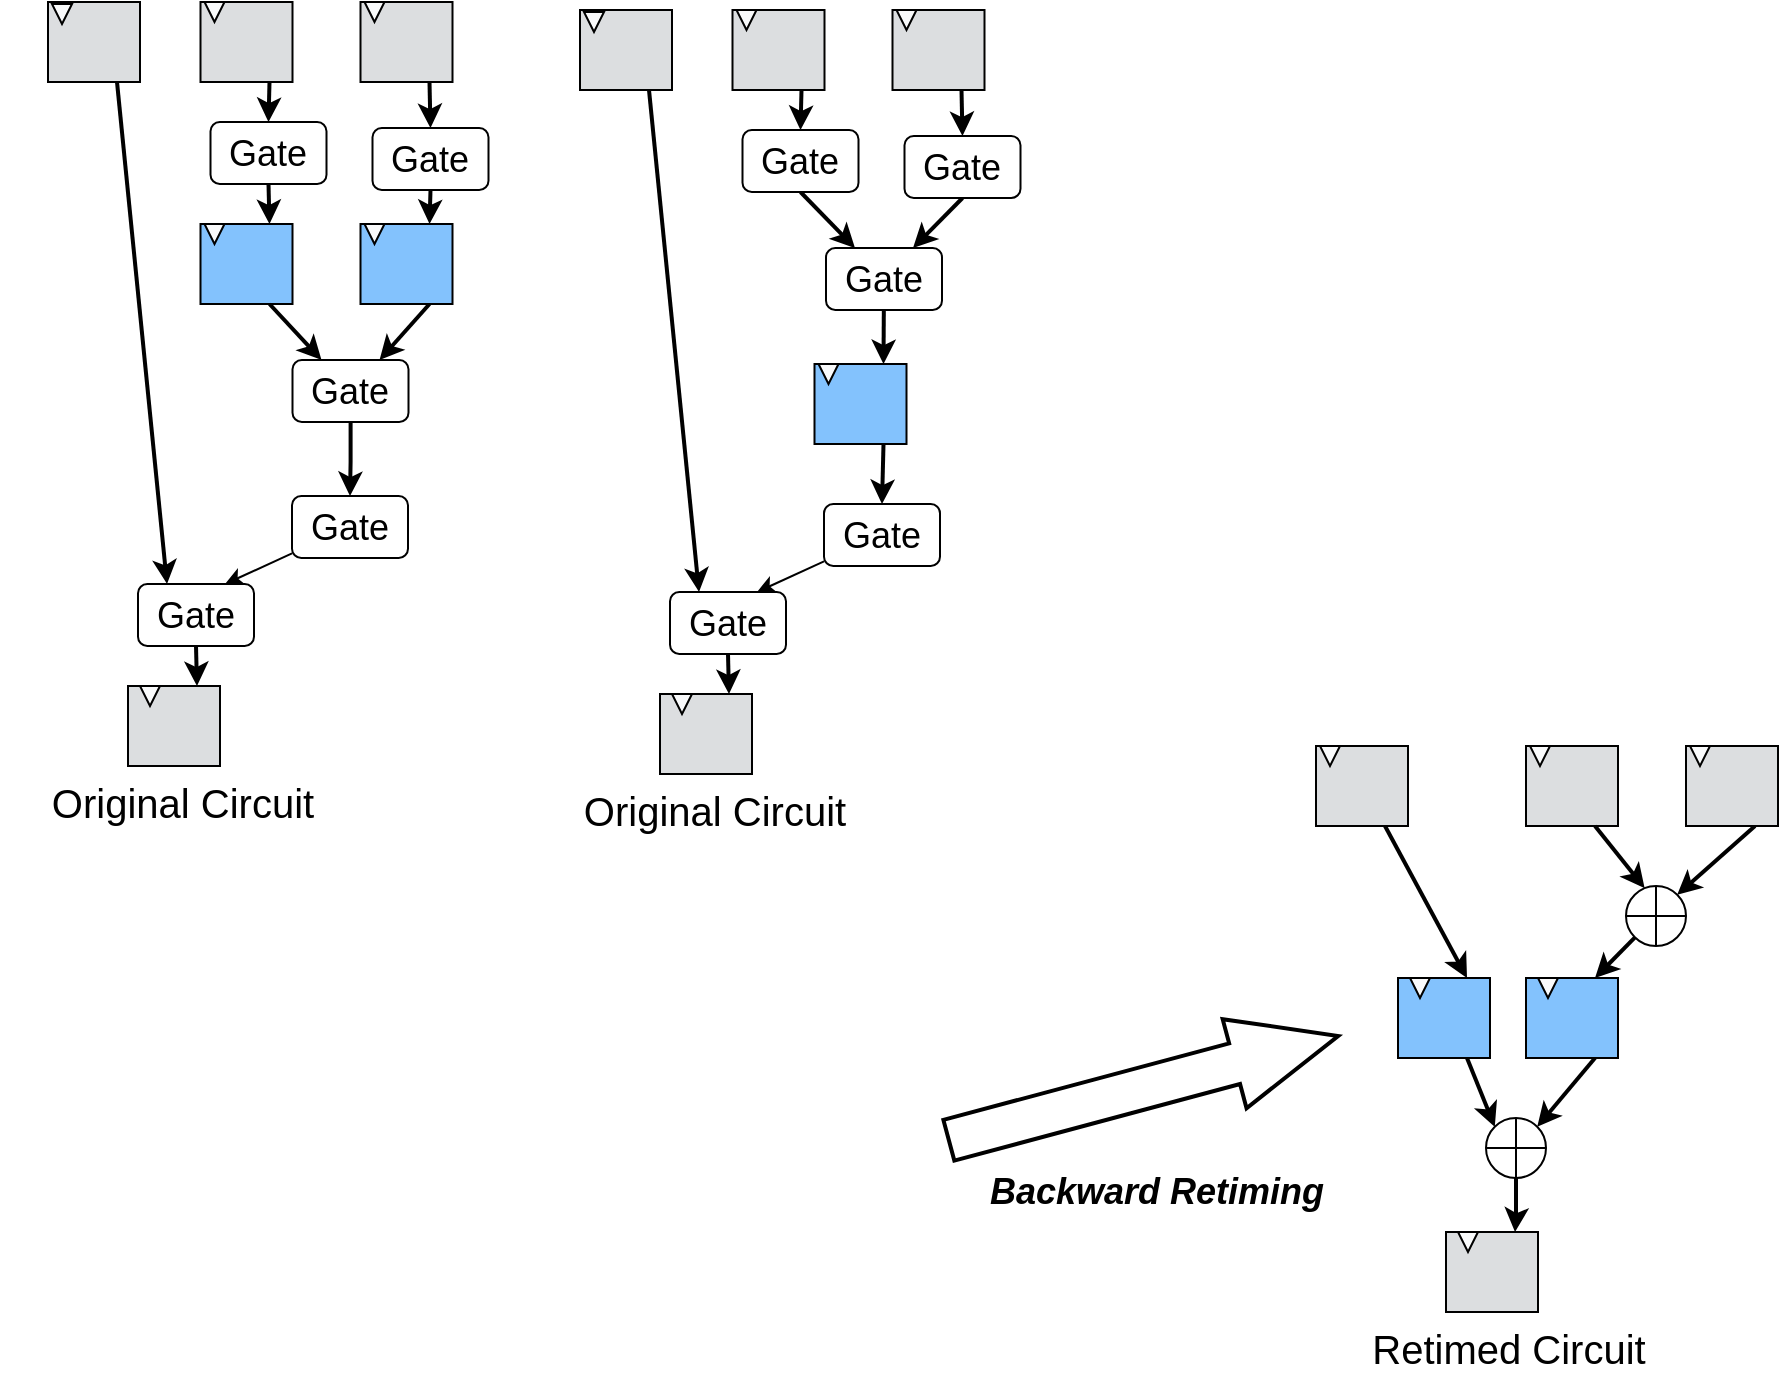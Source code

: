 <mxfile version="28.1.2">
  <diagram name="第 1 页" id="etHUp1x-Wb2BwibgCC2L">
    <mxGraphModel dx="1044" dy="1034" grid="1" gridSize="10" guides="1" tooltips="1" connect="1" arrows="1" fold="1" page="1" pageScale="1" pageWidth="600" pageHeight="350" math="0" shadow="0">
      <root>
        <mxCell id="0" />
        <mxCell id="1" parent="0" />
        <mxCell id="F3seQY0APc_oTYDWwXX8-1" value="" style="shape=singleArrow;whiteSpace=wrap;html=1;arrowWidth=0.457;arrowSize=0.266;rotation=-15;strokeWidth=2;" vertex="1" parent="1">
          <mxGeometry x="485" y="471" width="201.51" height="46.12" as="geometry" />
        </mxCell>
        <mxCell id="F3seQY0APc_oTYDWwXX8-2" style="rounded=0;orthogonalLoop=1;jettySize=auto;html=1;exitX=1;exitY=0.25;exitDx=0;exitDy=0;entryX=0.75;entryY=0;entryDx=0;entryDy=0;strokeWidth=2;" edge="1" parent="1" source="F3seQY0APc_oTYDWwXX8-3" target="F3seQY0APc_oTYDWwXX8-72">
          <mxGeometry relative="1" as="geometry">
            <mxPoint x="189.857" y="136.393" as="targetPoint" />
          </mxGeometry>
        </mxCell>
        <mxCell id="F3seQY0APc_oTYDWwXX8-3" value="" style="rounded=0;whiteSpace=wrap;html=1;fillColor=light-dark(#83c2fd, #121212);container=0;rotation=90;" vertex="1" parent="1">
          <mxGeometry x="197.25" y="59" width="40" height="46" as="geometry" />
        </mxCell>
        <mxCell id="F3seQY0APc_oTYDWwXX8-4" value="" style="triangle;whiteSpace=wrap;html=1;strokeWidth=1;fillColor=light-dark(#f9fafb, #1d293b);strokeColor=#000000;fontFamily=Times New Roman;container=0;rotation=90;" vertex="1" parent="1">
          <mxGeometry x="196.25" y="62" width="10" height="10" as="geometry" />
        </mxCell>
        <mxCell id="F3seQY0APc_oTYDWwXX8-5" value="" style="rounded=0;whiteSpace=wrap;html=1;fillColor=light-dark(#83c2fd, #121212);container=0;rotation=90;" vertex="1" parent="1">
          <mxGeometry x="117.25" y="59" width="40" height="46" as="geometry" />
        </mxCell>
        <mxCell id="F3seQY0APc_oTYDWwXX8-6" value="" style="triangle;whiteSpace=wrap;html=1;strokeWidth=1;fillColor=light-dark(#f9fafb, #1d293b);strokeColor=#000000;fontFamily=Times New Roman;container=0;rotation=90;" vertex="1" parent="1">
          <mxGeometry x="116.25" y="62" width="10" height="10" as="geometry" />
        </mxCell>
        <mxCell id="F3seQY0APc_oTYDWwXX8-7" value="" style="rounded=0;whiteSpace=wrap;html=1;fillColor=light-dark(#dcdee0, #121212);container=0;rotation=90;" vertex="1" parent="1">
          <mxGeometry x="41" y="-52" width="40" height="46" as="geometry" />
        </mxCell>
        <mxCell id="F3seQY0APc_oTYDWwXX8-8" value="" style="triangle;whiteSpace=wrap;html=1;strokeWidth=1;fillColor=light-dark(#f9fafb, #1d293b);strokeColor=#000000;fontFamily=Times New Roman;container=0;rotation=90;" vertex="1" parent="1">
          <mxGeometry x="40" y="-48" width="10" height="10" as="geometry" />
        </mxCell>
        <mxCell id="F3seQY0APc_oTYDWwXX8-11" style="rounded=0;orthogonalLoop=1;jettySize=auto;html=1;exitX=1;exitY=0.25;exitDx=0;exitDy=0;entryX=0.25;entryY=0;entryDx=0;entryDy=0;strokeWidth=2;" edge="1" parent="1" source="F3seQY0APc_oTYDWwXX8-5" target="F3seQY0APc_oTYDWwXX8-72">
          <mxGeometry relative="1" as="geometry">
            <mxPoint x="173.58" y="133.11" as="targetPoint" />
          </mxGeometry>
        </mxCell>
        <mxCell id="F3seQY0APc_oTYDWwXX8-12" style="edgeStyle=orthogonalEdgeStyle;rounded=0;orthogonalLoop=1;jettySize=auto;html=1;entryX=0;entryY=0.25;entryDx=0;entryDy=0;strokeWidth=2;exitX=0.5;exitY=1;exitDx=0;exitDy=0;" edge="1" parent="1" source="F3seQY0APc_oTYDWwXX8-75" target="F3seQY0APc_oTYDWwXX8-16">
          <mxGeometry relative="1" as="geometry">
            <mxPoint x="113" y="296" as="targetPoint" />
            <mxPoint x="113" y="266" as="sourcePoint" />
          </mxGeometry>
        </mxCell>
        <mxCell id="F3seQY0APc_oTYDWwXX8-14" style="rounded=0;orthogonalLoop=1;jettySize=auto;html=1;exitX=1;exitY=0.25;exitDx=0;exitDy=0;entryX=0.25;entryY=0;entryDx=0;entryDy=0;strokeWidth=2;" edge="1" parent="1" source="F3seQY0APc_oTYDWwXX8-7" target="F3seQY0APc_oTYDWwXX8-75">
          <mxGeometry relative="1" as="geometry">
            <mxPoint x="100.393" y="203.393" as="targetPoint" />
          </mxGeometry>
        </mxCell>
        <mxCell id="F3seQY0APc_oTYDWwXX8-16" value="" style="rounded=0;whiteSpace=wrap;html=1;fillColor=light-dark(#dcdee0, #121212);container=0;rotation=90;" vertex="1" parent="1">
          <mxGeometry x="81" y="290" width="40" height="46" as="geometry" />
        </mxCell>
        <mxCell id="F3seQY0APc_oTYDWwXX8-17" value="" style="triangle;whiteSpace=wrap;html=1;strokeWidth=1;fillColor=light-dark(#f9fafb, #1d293b);strokeColor=#000000;fontFamily=Times New Roman;container=0;rotation=90;" vertex="1" parent="1">
          <mxGeometry x="84" y="293" width="10" height="10" as="geometry" />
        </mxCell>
        <mxCell id="F3seQY0APc_oTYDWwXX8-20" style="rounded=0;orthogonalLoop=1;jettySize=auto;html=1;exitX=1;exitY=0.25;exitDx=0;exitDy=0;entryX=0;entryY=0;entryDx=0;entryDy=0;strokeWidth=2;" edge="1" parent="1" source="F3seQY0APc_oTYDWwXX8-21" target="F3seQY0APc_oTYDWwXX8-28">
          <mxGeometry relative="1" as="geometry" />
        </mxCell>
        <mxCell id="F3seQY0APc_oTYDWwXX8-21" value="" style="rounded=0;whiteSpace=wrap;html=1;fillColor=light-dark(#dcdee0, #121212);container=0;rotation=90;" vertex="1" parent="1">
          <mxGeometry x="860" y="320" width="40" height="46" as="geometry" />
        </mxCell>
        <mxCell id="F3seQY0APc_oTYDWwXX8-22" value="" style="triangle;whiteSpace=wrap;html=1;strokeWidth=1;fillColor=light-dark(#f9fafb, #1d293b);strokeColor=#000000;fontFamily=Times New Roman;container=0;rotation=90;" vertex="1" parent="1">
          <mxGeometry x="859" y="323" width="10" height="10" as="geometry" />
        </mxCell>
        <mxCell id="F3seQY0APc_oTYDWwXX8-23" value="" style="rounded=0;whiteSpace=wrap;html=1;fillColor=light-dark(#dcdee0, #121212);container=0;rotation=90;" vertex="1" parent="1">
          <mxGeometry x="780" y="320" width="40" height="46" as="geometry" />
        </mxCell>
        <mxCell id="F3seQY0APc_oTYDWwXX8-24" value="" style="triangle;whiteSpace=wrap;html=1;strokeWidth=1;fillColor=light-dark(#f9fafb, #1d293b);strokeColor=#000000;fontFamily=Times New Roman;container=0;rotation=90;" vertex="1" parent="1">
          <mxGeometry x="779" y="323" width="10" height="10" as="geometry" />
        </mxCell>
        <mxCell id="F3seQY0APc_oTYDWwXX8-25" value="" style="rounded=0;whiteSpace=wrap;html=1;fillColor=light-dark(#dcdee0, #121212);container=0;rotation=90;" vertex="1" parent="1">
          <mxGeometry x="675" y="320" width="40" height="46" as="geometry" />
        </mxCell>
        <mxCell id="F3seQY0APc_oTYDWwXX8-26" value="" style="triangle;whiteSpace=wrap;html=1;strokeWidth=1;fillColor=light-dark(#f9fafb, #1d293b);strokeColor=#000000;fontFamily=Times New Roman;container=0;rotation=90;" vertex="1" parent="1">
          <mxGeometry x="674" y="323" width="10" height="10" as="geometry" />
        </mxCell>
        <mxCell id="F3seQY0APc_oTYDWwXX8-27" style="rounded=0;orthogonalLoop=1;jettySize=auto;html=1;entryX=0;entryY=0.25;entryDx=0;entryDy=0;strokeWidth=2;" edge="1" parent="1" source="F3seQY0APc_oTYDWwXX8-28" target="F3seQY0APc_oTYDWwXX8-36">
          <mxGeometry relative="1" as="geometry">
            <mxPoint x="803" y="429" as="targetPoint" />
          </mxGeometry>
        </mxCell>
        <mxCell id="F3seQY0APc_oTYDWwXX8-28" value="" style="shape=orEllipse;perimeter=ellipsePerimeter;whiteSpace=wrap;html=1;backgroundOutline=1;rotation=90;" vertex="1" parent="1">
          <mxGeometry x="827" y="393" width="30" height="30" as="geometry" />
        </mxCell>
        <mxCell id="F3seQY0APc_oTYDWwXX8-29" style="rounded=0;orthogonalLoop=1;jettySize=auto;html=1;exitX=1;exitY=0.25;exitDx=0;exitDy=0;entryX=0.037;entryY=0.689;entryDx=0;entryDy=0;entryPerimeter=0;strokeWidth=2;" edge="1" parent="1" source="F3seQY0APc_oTYDWwXX8-23" target="F3seQY0APc_oTYDWwXX8-28">
          <mxGeometry relative="1" as="geometry" />
        </mxCell>
        <mxCell id="F3seQY0APc_oTYDWwXX8-30" style="edgeStyle=orthogonalEdgeStyle;rounded=0;orthogonalLoop=1;jettySize=auto;html=1;entryX=0;entryY=0.25;entryDx=0;entryDy=0;strokeWidth=2;" edge="1" parent="1" source="F3seQY0APc_oTYDWwXX8-31" target="F3seQY0APc_oTYDWwXX8-33">
          <mxGeometry relative="1" as="geometry">
            <mxPoint x="771" y="569" as="targetPoint" />
          </mxGeometry>
        </mxCell>
        <mxCell id="F3seQY0APc_oTYDWwXX8-31" value="" style="shape=orEllipse;perimeter=ellipsePerimeter;whiteSpace=wrap;html=1;backgroundOutline=1;rotation=90;" vertex="1" parent="1">
          <mxGeometry x="757" y="509" width="30" height="30" as="geometry" />
        </mxCell>
        <mxCell id="F3seQY0APc_oTYDWwXX8-32" style="rounded=0;orthogonalLoop=1;jettySize=auto;html=1;exitX=1;exitY=0.25;exitDx=0;exitDy=0;entryX=0;entryY=0.25;entryDx=0;entryDy=0;strokeWidth=2;" edge="1" parent="1" source="F3seQY0APc_oTYDWwXX8-25" target="F3seQY0APc_oTYDWwXX8-39">
          <mxGeometry relative="1" as="geometry">
            <mxPoint x="763" y="429" as="targetPoint" />
          </mxGeometry>
        </mxCell>
        <mxCell id="F3seQY0APc_oTYDWwXX8-33" value="" style="rounded=0;whiteSpace=wrap;html=1;fillColor=light-dark(#dcdee0, #121212);container=0;rotation=90;" vertex="1" parent="1">
          <mxGeometry x="740" y="563" width="40" height="46" as="geometry" />
        </mxCell>
        <mxCell id="F3seQY0APc_oTYDWwXX8-34" value="" style="triangle;whiteSpace=wrap;html=1;strokeWidth=1;fillColor=light-dark(#f9fafb, #1d293b);strokeColor=#000000;fontFamily=Times New Roman;container=0;rotation=90;" vertex="1" parent="1">
          <mxGeometry x="743" y="566" width="10" height="10" as="geometry" />
        </mxCell>
        <mxCell id="F3seQY0APc_oTYDWwXX8-35" style="rounded=0;orthogonalLoop=1;jettySize=auto;html=1;exitX=1;exitY=0.25;exitDx=0;exitDy=0;entryX=0;entryY=0;entryDx=0;entryDy=0;strokeWidth=2;" edge="1" parent="1" source="F3seQY0APc_oTYDWwXX8-36" target="F3seQY0APc_oTYDWwXX8-31">
          <mxGeometry relative="1" as="geometry" />
        </mxCell>
        <mxCell id="F3seQY0APc_oTYDWwXX8-36" value="" style="rounded=0;whiteSpace=wrap;html=1;fillColor=light-dark(#83c2fd, #121212);container=0;rotation=90;" vertex="1" parent="1">
          <mxGeometry x="780" y="436" width="40" height="46" as="geometry" />
        </mxCell>
        <mxCell id="F3seQY0APc_oTYDWwXX8-37" value="" style="triangle;whiteSpace=wrap;html=1;strokeWidth=1;fillColor=light-dark(#f9fafb, #1d293b);strokeColor=#000000;fontFamily=Times New Roman;container=0;rotation=90;" vertex="1" parent="1">
          <mxGeometry x="783" y="439" width="10" height="10" as="geometry" />
        </mxCell>
        <mxCell id="F3seQY0APc_oTYDWwXX8-38" style="rounded=0;orthogonalLoop=1;jettySize=auto;html=1;exitX=1;exitY=0.25;exitDx=0;exitDy=0;entryX=0;entryY=1;entryDx=0;entryDy=0;strokeWidth=2;" edge="1" parent="1" source="F3seQY0APc_oTYDWwXX8-39" target="F3seQY0APc_oTYDWwXX8-31">
          <mxGeometry relative="1" as="geometry" />
        </mxCell>
        <mxCell id="F3seQY0APc_oTYDWwXX8-39" value="" style="rounded=0;whiteSpace=wrap;html=1;fillColor=light-dark(#83c2fd, #121212);container=0;rotation=90;" vertex="1" parent="1">
          <mxGeometry x="716" y="436" width="40" height="46" as="geometry" />
        </mxCell>
        <mxCell id="F3seQY0APc_oTYDWwXX8-40" value="" style="triangle;whiteSpace=wrap;html=1;strokeWidth=1;fillColor=light-dark(#f9fafb, #1d293b);strokeColor=#000000;fontFamily=Times New Roman;container=0;rotation=90;" vertex="1" parent="1">
          <mxGeometry x="719" y="439" width="10" height="10" as="geometry" />
        </mxCell>
        <mxCell id="F3seQY0APc_oTYDWwXX8-41" value="&lt;font style=&quot;font-size: 18px;&quot; face=&quot;Helvetica&quot;&gt;&lt;b style=&quot;&quot;&gt;&lt;i&gt;Backward Retiming&lt;/i&gt;&lt;/b&gt;&lt;/font&gt;" style="text;html=1;align=center;verticalAlign=middle;whiteSpace=wrap;rounded=0;" vertex="1" parent="1">
          <mxGeometry x="501" y="531" width="183" height="30" as="geometry" />
        </mxCell>
        <mxCell id="F3seQY0APc_oTYDWwXX8-42" value="&lt;font style=&quot;font-size: 20px;&quot; face=&quot;Helvetica&quot;&gt;Original Circuit&lt;/font&gt;" style="text;html=1;align=center;verticalAlign=middle;whiteSpace=wrap;rounded=0;" vertex="1" parent="1">
          <mxGeometry x="14" y="336" width="183" height="30" as="geometry" />
        </mxCell>
        <mxCell id="F3seQY0APc_oTYDWwXX8-43" value="&lt;font style=&quot;font-size: 20px;&quot; face=&quot;Helvetica&quot;&gt;Retimed Circuit&lt;/font&gt;" style="text;html=1;align=center;verticalAlign=middle;whiteSpace=wrap;rounded=0;" vertex="1" parent="1">
          <mxGeometry x="677" y="609" width="183" height="30" as="geometry" />
        </mxCell>
        <mxCell id="F3seQY0APc_oTYDWwXX8-52" style="rounded=0;orthogonalLoop=1;jettySize=auto;html=1;exitX=1;exitY=0.25;exitDx=0;exitDy=0;entryX=0.5;entryY=0;entryDx=0;entryDy=0;strokeWidth=2;" edge="1" parent="1" source="F3seQY0APc_oTYDWwXX8-53" target="F3seQY0APc_oTYDWwXX8-70">
          <mxGeometry relative="1" as="geometry">
            <mxPoint x="151.857" y="15.393" as="targetPoint" />
          </mxGeometry>
        </mxCell>
        <mxCell id="F3seQY0APc_oTYDWwXX8-53" value="" style="rounded=0;whiteSpace=wrap;html=1;fillColor=light-dark(#dcdee0, #121212);container=0;rotation=90;" vertex="1" parent="1">
          <mxGeometry x="117.25" y="-52" width="40" height="46" as="geometry" />
        </mxCell>
        <mxCell id="F3seQY0APc_oTYDWwXX8-54" value="" style="triangle;whiteSpace=wrap;html=1;strokeWidth=1;fillColor=light-dark(#f9fafb, #1d293b);strokeColor=#000000;fontFamily=Times New Roman;container=0;rotation=90;" vertex="1" parent="1">
          <mxGeometry x="116.25" y="-49" width="10" height="10" as="geometry" />
        </mxCell>
        <mxCell id="F3seQY0APc_oTYDWwXX8-66" style="rounded=0;orthogonalLoop=1;jettySize=auto;html=1;exitX=0.5;exitY=1;exitDx=0;exitDy=0;entryX=0;entryY=0.25;entryDx=0;entryDy=0;strokeWidth=2;" edge="1" parent="1" source="F3seQY0APc_oTYDWwXX8-70" target="F3seQY0APc_oTYDWwXX8-5">
          <mxGeometry relative="1" as="geometry">
            <mxPoint x="114.857" y="18.607" as="sourcePoint" />
          </mxGeometry>
        </mxCell>
        <mxCell id="F3seQY0APc_oTYDWwXX8-59" style="rounded=0;orthogonalLoop=1;jettySize=auto;html=1;exitX=1;exitY=0.25;exitDx=0;exitDy=0;entryX=0.5;entryY=0;entryDx=0;entryDy=0;strokeWidth=2;" edge="1" parent="1" source="F3seQY0APc_oTYDWwXX8-60" target="F3seQY0APc_oTYDWwXX8-69">
          <mxGeometry relative="1" as="geometry">
            <mxPoint x="226.75" y="14" as="targetPoint" />
          </mxGeometry>
        </mxCell>
        <mxCell id="F3seQY0APc_oTYDWwXX8-60" value="" style="rounded=0;whiteSpace=wrap;html=1;fillColor=light-dark(#dcdee0, #121212);container=0;rotation=90;" vertex="1" parent="1">
          <mxGeometry x="197.25" y="-52" width="40" height="46" as="geometry" />
        </mxCell>
        <mxCell id="F3seQY0APc_oTYDWwXX8-61" value="" style="triangle;whiteSpace=wrap;html=1;strokeWidth=1;fillColor=light-dark(#f9fafb, #1d293b);strokeColor=#000000;fontFamily=Times New Roman;container=0;rotation=90;" vertex="1" parent="1">
          <mxGeometry x="196.25" y="-49" width="10" height="10" as="geometry" />
        </mxCell>
        <mxCell id="F3seQY0APc_oTYDWwXX8-68" style="rounded=0;orthogonalLoop=1;jettySize=auto;html=1;entryX=0;entryY=0.25;entryDx=0;entryDy=0;strokeWidth=2;exitX=0.5;exitY=1;exitDx=0;exitDy=0;" edge="1" parent="1" source="F3seQY0APc_oTYDWwXX8-69" target="F3seQY0APc_oTYDWwXX8-3">
          <mxGeometry relative="1" as="geometry">
            <mxPoint x="240.25" y="40" as="sourcePoint" />
          </mxGeometry>
        </mxCell>
        <mxCell id="F3seQY0APc_oTYDWwXX8-69" value="&lt;font style=&quot;font-size: 18px;&quot;&gt;Gate&lt;/font&gt;" style="rounded=1;whiteSpace=wrap;html=1;" vertex="1" parent="1">
          <mxGeometry x="200.25" y="14" width="58" height="31" as="geometry" />
        </mxCell>
        <mxCell id="F3seQY0APc_oTYDWwXX8-70" value="&lt;font style=&quot;font-size: 18px;&quot;&gt;Gate&lt;/font&gt;" style="rounded=1;whiteSpace=wrap;html=1;" vertex="1" parent="1">
          <mxGeometry x="119.25" y="11" width="58" height="31" as="geometry" />
        </mxCell>
        <mxCell id="F3seQY0APc_oTYDWwXX8-74" style="edgeStyle=orthogonalEdgeStyle;rounded=0;orthogonalLoop=1;jettySize=auto;html=1;entryX=0.5;entryY=0;entryDx=0;entryDy=0;strokeWidth=2;" edge="1" parent="1" source="F3seQY0APc_oTYDWwXX8-72" target="F3seQY0APc_oTYDWwXX8-73">
          <mxGeometry relative="1" as="geometry" />
        </mxCell>
        <mxCell id="F3seQY0APc_oTYDWwXX8-72" value="&lt;font style=&quot;font-size: 18px;&quot;&gt;Gate&lt;/font&gt;" style="rounded=1;whiteSpace=wrap;html=1;" vertex="1" parent="1">
          <mxGeometry x="160.25" y="130" width="58" height="31" as="geometry" />
        </mxCell>
        <mxCell id="F3seQY0APc_oTYDWwXX8-76" style="rounded=0;orthogonalLoop=1;jettySize=auto;html=1;entryX=0.75;entryY=0;entryDx=0;entryDy=0;" edge="1" parent="1" source="F3seQY0APc_oTYDWwXX8-73" target="F3seQY0APc_oTYDWwXX8-75">
          <mxGeometry relative="1" as="geometry" />
        </mxCell>
        <mxCell id="F3seQY0APc_oTYDWwXX8-73" value="&lt;font style=&quot;font-size: 18px;&quot;&gt;Gate&lt;/font&gt;" style="rounded=1;whiteSpace=wrap;html=1;" vertex="1" parent="1">
          <mxGeometry x="160" y="198" width="58" height="31" as="geometry" />
        </mxCell>
        <mxCell id="F3seQY0APc_oTYDWwXX8-75" value="&lt;font style=&quot;font-size: 18px;&quot;&gt;Gate&lt;/font&gt;" style="rounded=1;whiteSpace=wrap;html=1;" vertex="1" parent="1">
          <mxGeometry x="83" y="242" width="58" height="31" as="geometry" />
        </mxCell>
        <mxCell id="F3seQY0APc_oTYDWwXX8-78" style="rounded=0;orthogonalLoop=1;jettySize=auto;html=1;entryX=0.75;entryY=0;entryDx=0;entryDy=0;strokeWidth=2;exitX=0.5;exitY=1;exitDx=0;exitDy=0;" edge="1" parent="1" source="F3seQY0APc_oTYDWwXX8-99" target="F3seQY0APc_oTYDWwXX8-102">
          <mxGeometry relative="1" as="geometry">
            <mxPoint x="455.857" y="140.393" as="targetPoint" />
            <mxPoint x="495" y="106" as="sourcePoint" />
          </mxGeometry>
        </mxCell>
        <mxCell id="F3seQY0APc_oTYDWwXX8-83" value="" style="rounded=0;whiteSpace=wrap;html=1;fillColor=light-dark(#dcdee0, #121212);container=0;rotation=90;" vertex="1" parent="1">
          <mxGeometry x="307" y="-48" width="40" height="46" as="geometry" />
        </mxCell>
        <mxCell id="F3seQY0APc_oTYDWwXX8-84" value="" style="triangle;whiteSpace=wrap;html=1;strokeWidth=1;fillColor=light-dark(#f9fafb, #1d293b);strokeColor=#000000;fontFamily=Times New Roman;container=0;rotation=90;" vertex="1" parent="1">
          <mxGeometry x="306" y="-44" width="10" height="10" as="geometry" />
        </mxCell>
        <mxCell id="F3seQY0APc_oTYDWwXX8-85" style="rounded=0;orthogonalLoop=1;jettySize=auto;html=1;exitX=0.5;exitY=1;exitDx=0;exitDy=0;entryX=0.25;entryY=0;entryDx=0;entryDy=0;strokeWidth=2;" edge="1" parent="1" source="F3seQY0APc_oTYDWwXX8-100" target="F3seQY0APc_oTYDWwXX8-102">
          <mxGeometry relative="1" as="geometry">
            <mxPoint x="439.58" y="137.11" as="targetPoint" />
            <mxPoint x="414.75" y="106" as="sourcePoint" />
          </mxGeometry>
        </mxCell>
        <mxCell id="F3seQY0APc_oTYDWwXX8-86" style="edgeStyle=orthogonalEdgeStyle;rounded=0;orthogonalLoop=1;jettySize=auto;html=1;entryX=0;entryY=0.25;entryDx=0;entryDy=0;strokeWidth=2;exitX=0.5;exitY=1;exitDx=0;exitDy=0;" edge="1" parent="1" source="F3seQY0APc_oTYDWwXX8-105" target="F3seQY0APc_oTYDWwXX8-88">
          <mxGeometry relative="1" as="geometry">
            <mxPoint x="379" y="300" as="targetPoint" />
            <mxPoint x="379" y="270" as="sourcePoint" />
          </mxGeometry>
        </mxCell>
        <mxCell id="F3seQY0APc_oTYDWwXX8-87" style="rounded=0;orthogonalLoop=1;jettySize=auto;html=1;exitX=1;exitY=0.25;exitDx=0;exitDy=0;entryX=0.25;entryY=0;entryDx=0;entryDy=0;strokeWidth=2;" edge="1" parent="1" source="F3seQY0APc_oTYDWwXX8-83" target="F3seQY0APc_oTYDWwXX8-105">
          <mxGeometry relative="1" as="geometry">
            <mxPoint x="366.393" y="207.393" as="targetPoint" />
          </mxGeometry>
        </mxCell>
        <mxCell id="F3seQY0APc_oTYDWwXX8-88" value="" style="rounded=0;whiteSpace=wrap;html=1;fillColor=light-dark(#dcdee0, #121212);container=0;rotation=90;" vertex="1" parent="1">
          <mxGeometry x="347" y="294" width="40" height="46" as="geometry" />
        </mxCell>
        <mxCell id="F3seQY0APc_oTYDWwXX8-89" value="" style="triangle;whiteSpace=wrap;html=1;strokeWidth=1;fillColor=light-dark(#f9fafb, #1d293b);strokeColor=#000000;fontFamily=Times New Roman;container=0;rotation=90;" vertex="1" parent="1">
          <mxGeometry x="350" y="297" width="10" height="10" as="geometry" />
        </mxCell>
        <mxCell id="F3seQY0APc_oTYDWwXX8-90" value="&lt;font style=&quot;font-size: 20px;&quot; face=&quot;Helvetica&quot;&gt;Original Circuit&lt;/font&gt;" style="text;html=1;align=center;verticalAlign=middle;whiteSpace=wrap;rounded=0;" vertex="1" parent="1">
          <mxGeometry x="280" y="340" width="183" height="30" as="geometry" />
        </mxCell>
        <mxCell id="F3seQY0APc_oTYDWwXX8-91" style="rounded=0;orthogonalLoop=1;jettySize=auto;html=1;exitX=1;exitY=0.25;exitDx=0;exitDy=0;entryX=0.5;entryY=0;entryDx=0;entryDy=0;strokeWidth=2;" edge="1" parent="1" source="F3seQY0APc_oTYDWwXX8-92" target="F3seQY0APc_oTYDWwXX8-100">
          <mxGeometry relative="1" as="geometry">
            <mxPoint x="417.857" y="19.393" as="targetPoint" />
          </mxGeometry>
        </mxCell>
        <mxCell id="F3seQY0APc_oTYDWwXX8-92" value="" style="rounded=0;whiteSpace=wrap;html=1;fillColor=light-dark(#dcdee0, #121212);container=0;rotation=90;" vertex="1" parent="1">
          <mxGeometry x="383.25" y="-48" width="40" height="46" as="geometry" />
        </mxCell>
        <mxCell id="F3seQY0APc_oTYDWwXX8-93" value="" style="triangle;whiteSpace=wrap;html=1;strokeWidth=1;fillColor=light-dark(#f9fafb, #1d293b);strokeColor=#000000;fontFamily=Times New Roman;container=0;rotation=90;" vertex="1" parent="1">
          <mxGeometry x="382.25" y="-45" width="10" height="10" as="geometry" />
        </mxCell>
        <mxCell id="F3seQY0APc_oTYDWwXX8-95" style="rounded=0;orthogonalLoop=1;jettySize=auto;html=1;exitX=1;exitY=0.25;exitDx=0;exitDy=0;entryX=0.5;entryY=0;entryDx=0;entryDy=0;strokeWidth=2;" edge="1" parent="1" source="F3seQY0APc_oTYDWwXX8-96" target="F3seQY0APc_oTYDWwXX8-99">
          <mxGeometry relative="1" as="geometry">
            <mxPoint x="492.75" y="18" as="targetPoint" />
          </mxGeometry>
        </mxCell>
        <mxCell id="F3seQY0APc_oTYDWwXX8-96" value="" style="rounded=0;whiteSpace=wrap;html=1;fillColor=light-dark(#dcdee0, #121212);container=0;rotation=90;" vertex="1" parent="1">
          <mxGeometry x="463.25" y="-48" width="40" height="46" as="geometry" />
        </mxCell>
        <mxCell id="F3seQY0APc_oTYDWwXX8-97" value="" style="triangle;whiteSpace=wrap;html=1;strokeWidth=1;fillColor=light-dark(#f9fafb, #1d293b);strokeColor=#000000;fontFamily=Times New Roman;container=0;rotation=90;" vertex="1" parent="1">
          <mxGeometry x="462.25" y="-45" width="10" height="10" as="geometry" />
        </mxCell>
        <mxCell id="F3seQY0APc_oTYDWwXX8-99" value="&lt;font style=&quot;font-size: 18px;&quot;&gt;Gate&lt;/font&gt;" style="rounded=1;whiteSpace=wrap;html=1;" vertex="1" parent="1">
          <mxGeometry x="466.25" y="18" width="58" height="31" as="geometry" />
        </mxCell>
        <mxCell id="F3seQY0APc_oTYDWwXX8-100" value="&lt;font style=&quot;font-size: 18px;&quot;&gt;Gate&lt;/font&gt;" style="rounded=1;whiteSpace=wrap;html=1;" vertex="1" parent="1">
          <mxGeometry x="385.25" y="15" width="58" height="31" as="geometry" />
        </mxCell>
        <mxCell id="F3seQY0APc_oTYDWwXX8-108" style="rounded=0;orthogonalLoop=1;jettySize=auto;html=1;entryX=0;entryY=0.25;entryDx=0;entryDy=0;strokeWidth=2;" edge="1" parent="1" source="F3seQY0APc_oTYDWwXX8-102" target="F3seQY0APc_oTYDWwXX8-106">
          <mxGeometry relative="1" as="geometry" />
        </mxCell>
        <mxCell id="F3seQY0APc_oTYDWwXX8-102" value="&lt;font style=&quot;font-size: 18px;&quot;&gt;Gate&lt;/font&gt;" style="rounded=1;whiteSpace=wrap;html=1;" vertex="1" parent="1">
          <mxGeometry x="427" y="74" width="58" height="31" as="geometry" />
        </mxCell>
        <mxCell id="F3seQY0APc_oTYDWwXX8-103" style="rounded=0;orthogonalLoop=1;jettySize=auto;html=1;entryX=0.75;entryY=0;entryDx=0;entryDy=0;" edge="1" parent="1" source="F3seQY0APc_oTYDWwXX8-104" target="F3seQY0APc_oTYDWwXX8-105">
          <mxGeometry relative="1" as="geometry" />
        </mxCell>
        <mxCell id="F3seQY0APc_oTYDWwXX8-104" value="&lt;font style=&quot;font-size: 18px;&quot;&gt;Gate&lt;/font&gt;" style="rounded=1;whiteSpace=wrap;html=1;" vertex="1" parent="1">
          <mxGeometry x="426" y="202" width="58" height="31" as="geometry" />
        </mxCell>
        <mxCell id="F3seQY0APc_oTYDWwXX8-105" value="&lt;font style=&quot;font-size: 18px;&quot;&gt;Gate&lt;/font&gt;" style="rounded=1;whiteSpace=wrap;html=1;" vertex="1" parent="1">
          <mxGeometry x="349" y="246" width="58" height="31" as="geometry" />
        </mxCell>
        <mxCell id="F3seQY0APc_oTYDWwXX8-109" style="rounded=0;orthogonalLoop=1;jettySize=auto;html=1;exitX=1;exitY=0.25;exitDx=0;exitDy=0;entryX=0.5;entryY=0;entryDx=0;entryDy=0;strokeWidth=2;" edge="1" parent="1" source="F3seQY0APc_oTYDWwXX8-106" target="F3seQY0APc_oTYDWwXX8-104">
          <mxGeometry relative="1" as="geometry">
            <mxPoint x="460" y="200" as="targetPoint" />
          </mxGeometry>
        </mxCell>
        <mxCell id="F3seQY0APc_oTYDWwXX8-106" value="" style="rounded=0;whiteSpace=wrap;html=1;fillColor=light-dark(#83c2fd, #121212);container=0;rotation=90;" vertex="1" parent="1">
          <mxGeometry x="424.25" y="129" width="40" height="46" as="geometry" />
        </mxCell>
        <mxCell id="F3seQY0APc_oTYDWwXX8-107" value="" style="triangle;whiteSpace=wrap;html=1;strokeWidth=1;fillColor=light-dark(#f9fafb, #1d293b);strokeColor=#000000;fontFamily=Times New Roman;container=0;rotation=90;" vertex="1" parent="1">
          <mxGeometry x="423.25" y="132" width="10" height="10" as="geometry" />
        </mxCell>
      </root>
    </mxGraphModel>
  </diagram>
</mxfile>

